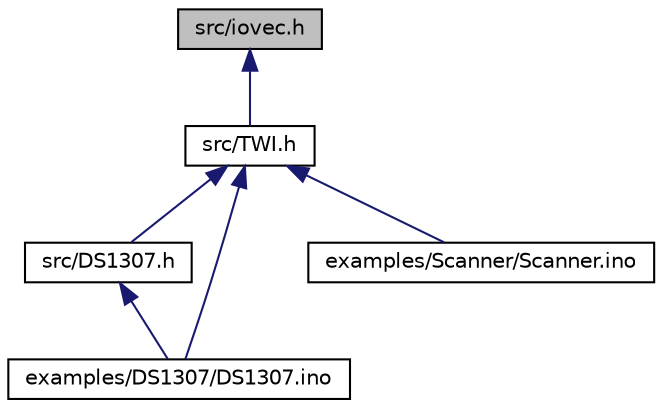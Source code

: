 digraph "src/iovec.h"
{
  edge [fontname="Helvetica",fontsize="10",labelfontname="Helvetica",labelfontsize="10"];
  node [fontname="Helvetica",fontsize="10",shape=record];
  Node1 [label="src/iovec.h",height=0.2,width=0.4,color="black", fillcolor="grey75", style="filled", fontcolor="black"];
  Node1 -> Node2 [dir="back",color="midnightblue",fontsize="10",style="solid",fontname="Helvetica"];
  Node2 [label="src/TWI.h",height=0.2,width=0.4,color="black", fillcolor="white", style="filled",URL="$d7/d67/TWI_8h.html"];
  Node2 -> Node3 [dir="back",color="midnightblue",fontsize="10",style="solid",fontname="Helvetica"];
  Node3 [label="src/DS1307.h",height=0.2,width=0.4,color="black", fillcolor="white", style="filled",URL="$de/dba/DS1307_8h.html"];
  Node3 -> Node4 [dir="back",color="midnightblue",fontsize="10",style="solid",fontname="Helvetica"];
  Node4 [label="examples/DS1307/DS1307.ino",height=0.2,width=0.4,color="black", fillcolor="white", style="filled",URL="$d3/d10/DS1307_8ino.html"];
  Node2 -> Node4 [dir="back",color="midnightblue",fontsize="10",style="solid",fontname="Helvetica"];
  Node2 -> Node5 [dir="back",color="midnightblue",fontsize="10",style="solid",fontname="Helvetica"];
  Node5 [label="examples/Scanner/Scanner.ino",height=0.2,width=0.4,color="black", fillcolor="white", style="filled",URL="$dd/da4/Scanner_8ino.html"];
}
